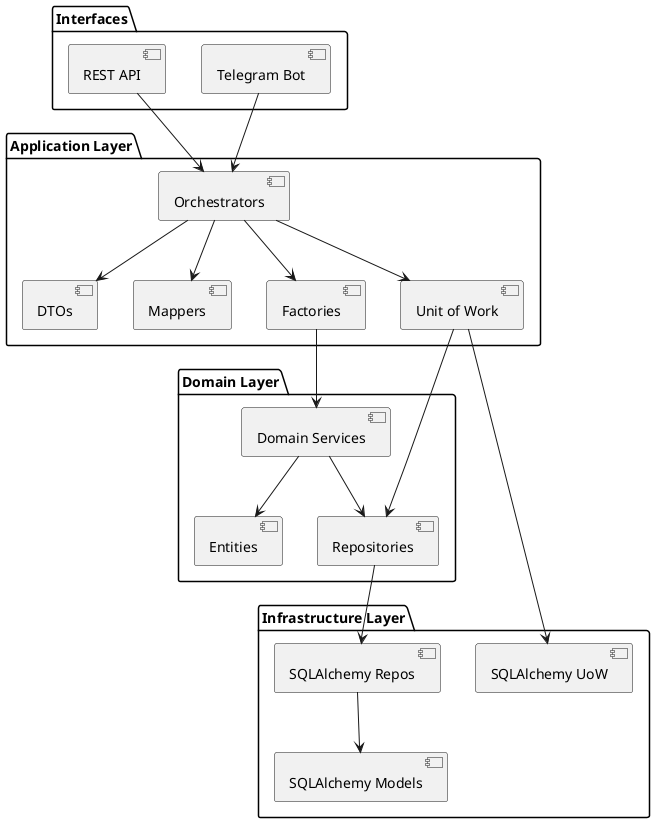 @startuml
skinparam rectangle {
    BackgroundColor #eef
    BorderColor #444
}

' ==== Interfaces ====
package "Interfaces" {
    [Telegram Bot]
    [REST API]
}

' ==== Application Layer ====
package "Application Layer" {
    [Orchestrators]
    [DTOs]
    [Mappers]
    [Factories]
    [Unit of Work]
}

' ==== Domain Layer ====
package "Domain Layer" {
    [Entities]
    [Domain Services]
    [Repositories]
}

' ==== Infrastructure Layer ====
package "Infrastructure Layer" {
    [SQLAlchemy Models]
    [SQLAlchemy Repos]
    [SQLAlchemy UoW]
}

' ==== Connections ====
[Telegram Bot] --> [Orchestrators]
[REST API] --> [Orchestrators]

[Orchestrators] --> [DTOs]
[Orchestrators] --> [Mappers]
[Orchestrators] --> [Unit of Work]
[Orchestrators] --> [Factories]

[Factories] --> [Domain Services]
[Unit of Work] --> [Repositories]
[Domain Services] --> [Entities]
[Domain Services] --> [Repositories]

[Repositories] --> [SQLAlchemy Repos]
[SQLAlchemy Repos] --> [SQLAlchemy Models]
[Unit of Work] --> [SQLAlchemy UoW]

@enduml

